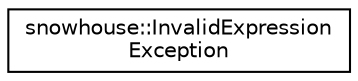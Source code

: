 digraph "Graphical Class Hierarchy"
{
 // INTERACTIVE_SVG=YES
  edge [fontname="Helvetica",fontsize="10",labelfontname="Helvetica",labelfontsize="10"];
  node [fontname="Helvetica",fontsize="10",shape=record];
  rankdir="LR";
  Node0 [label="snowhouse::InvalidExpression\lException",height=0.2,width=0.4,color="black", fillcolor="white", style="filled",URL="$structsnowhouse_1_1InvalidExpressionException.html"];
}
